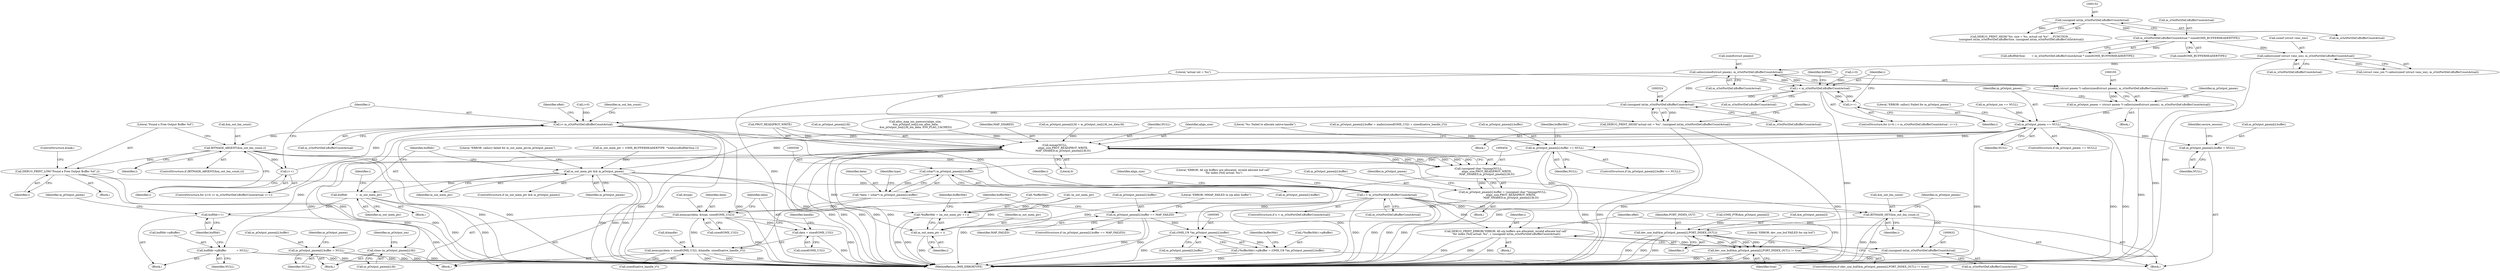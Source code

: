 digraph "0_Android_7558d03e6498e970b761aa44fff6b2c659202d95_0@API" {
"1000194" [label="(Call,calloc(sizeof(struct pmem), m_sOutPortDef.nBufferCountActual))"];
"1000175" [label="(Call,calloc(sizeof (struct venc_ion), m_sOutPortDef.nBufferCountActual))"];
"1000158" [label="(Call,m_sOutPortDef.nBufferCountActual * sizeof(OMX_BUFFERHEADERTYPE))"];
"1000151" [label="(Call,(unsigned int)m_sOutPortDef.nBufferCountActual)"];
"1000192" [label="(Call,(struct pmem *) calloc(sizeof(struct pmem), m_sOutPortDef.nBufferCountActual))"];
"1000190" [label="(Call,m_pOutput_pmem = (struct pmem *) calloc(sizeof(struct pmem), m_sOutPortDef.nBufferCountActual))"];
"1000201" [label="(Call,m_pOutput_pmem == NULL)"];
"1000210" [label="(Call,m_out_mem_ptr && m_pOutput_pmem)"];
"1000214" [label="(Call,bufHdr          =  m_out_mem_ptr)"];
"1000277" [label="(Call,bufHdr++)"];
"1000583" [label="(Call,*bufferHdr = (m_out_mem_ptr + i ))"];
"1000586" [label="(Call,m_out_mem_ptr + i)"];
"1000272" [label="(Call,bufHdr->pBuffer            = NULL)"];
"1000436" [label="(Call,m_pOutput_pmem[i].buffer = NULL)"];
"1000455" [label="(Call,mmap(NULL,\n                    align_size,PROT_READ|PROT_WRITE,\n                    MAP_SHARED,m_pOutput_pmem[i].fd,0))"];
"1000453" [label="(Call,(unsigned char *)mmap(NULL,\n                    align_size,PROT_READ|PROT_WRITE,\n                    MAP_SHARED,m_pOutput_pmem[i].fd,0))"];
"1000447" [label="(Call,m_pOutput_pmem[i].buffer = (unsigned char *)mmap(NULL,\n                    align_size,PROT_READ|PROT_WRITE,\n                    MAP_SHARED,m_pOutput_pmem[i].fd,0))"];
"1000469" [label="(Call,m_pOutput_pmem[i].buffer == MAP_FAILED)"];
"1000594" [label="(Call,(OMX_U8 *)m_pOutput_pmem[i].buffer)"];
"1000589" [label="(Call,(*bufferHdr)->pBuffer = (OMX_U8 *)m_pOutput_pmem[i].buffer)"];
"1000479" [label="(Call,m_pOutput_pmem[i].buffer = NULL)"];
"1000486" [label="(Call,close (m_pOutput_pmem[i].fd))"];
"1000514" [label="(Call,m_pOutput_pmem[i].buffer == NULL)"];
"1000557" [label="(Call,(char*) m_pOutput_pmem[i].buffer)"];
"1000555" [label="(Call,*data = (char*) m_pOutput_pmem[i].buffer)"];
"1000568" [label="(Call,memcpy(data, &type, sizeof(OMX_U32)))"];
"1000574" [label="(Call,memcpy(data + sizeof(OMX_U32), &handle, sizeof(native_handle_t*)))"];
"1000575" [label="(Call,data + sizeof(OMX_U32))"];
"1000221" [label="(Call,i < m_sOutPortDef.nBufferCountActual)"];
"1000226" [label="(Call,i++)"];
"1000323" [label="(Call,(unsigned int)m_sOutPortDef.nBufferCountActual)"];
"1000321" [label="(Call,DEBUG_PRINT_HIGH(\"actual cnt = %u\", (unsigned int)m_sOutPortDef.nBufferCountActual))"];
"1000332" [label="(Call,i< m_sOutPortDef.nBufferCountActual)"];
"1000341" [label="(Call,BITMASK_ABSENT(&m_out_bm_count,i))"];
"1000337" [label="(Call,i++)"];
"1000346" [label="(Call,DEBUG_PRINT_LOW(\"Found a Free Output Buffer %d\",i))"];
"1000356" [label="(Call,i < m_sOutPortDef.nBufferCountActual)"];
"1000607" [label="(Call,BITMASK_SET(&m_out_bm_count,i))"];
"1000613" [label="(Call,dev_use_buf(&m_pOutput_pmem[i],PORT_INDEX_OUT,i))"];
"1000612" [label="(Call,dev_use_buf(&m_pOutput_pmem[i],PORT_INDEX_OUT,i) != true)"];
"1000628" [label="(Call,DEBUG_PRINT_ERROR(\"ERROR: All o/p buffers are allocated, invalid allocate buf call\"\n \"for index [%d] actual: %u\", i, (unsigned int)m_sOutPortDef.nBufferCountActual))"];
"1000631" [label="(Call,(unsigned int)m_sOutPortDef.nBufferCountActual)"];
"1000219" [label="(Identifier,i)"];
"1000611" [label="(ControlStructure,if (dev_use_buf(&m_pOutput_pmem[i],PORT_INDEX_OUT,i) != true))"];
"1000612" [label="(Call,dev_use_buf(&m_pOutput_pmem[i],PORT_INDEX_OUT,i) != true)"];
"1000501" [label="(Call,m_pOutput_pmem[i].buffer = malloc(sizeof(OMX_U32) + sizeof(native_handle_t*)))"];
"1000357" [label="(Identifier,i)"];
"1000156" [label="(Call,nBufHdrSize        = m_sOutPortDef.nBufferCountActual * sizeof(OMX_BUFFERHEADERTYPE))"];
"1000272" [label="(Call,bufHdr->pBuffer            = NULL)"];
"1000191" [label="(Identifier,m_pOutput_pmem)"];
"1000461" [label="(Identifier,MAP_SHARED)"];
"1000478" [label="(Literal,\"ERROR: MMAP_FAILED in o/p alloc buffer\")"];
"1000604" [label="(Identifier,bufferHdr)"];
"1000448" [label="(Call,m_pOutput_pmem[i].buffer)"];
"1000213" [label="(Block,)"];
"1000618" [label="(Identifier,PORT_INDEX_OUT)"];
"1000176" [label="(Call,sizeof (struct venc_ion))"];
"1000266" [label="(Call,(OMX_PTR)&m_pOutput_pmem[i])"];
"1000192" [label="(Call,(struct pmem *) calloc(sizeof(struct pmem), m_sOutPortDef.nBufferCountActual))"];
"1000584" [label="(Call,*bufferHdr)"];
"1000577" [label="(Call,sizeof(OMX_U32))"];
"1000437" [label="(Call,m_pOutput_pmem[i].buffer)"];
"1000143" [label="(Call,DEBUG_PRINT_HIGH(\"%s: size = %u, actual cnt %u\", __FUNCTION__,\n (unsigned int)m_sOutPortDef.nBufferSize, (unsigned int)m_sOutPortDef.nBufferCountActual))"];
"1000514" [label="(Call,m_pOutput_pmem[i].buffer == NULL)"];
"1000407" [label="(Call,m_pOutput_pmem[i].fd = m_pOutput_ion[i].fd_ion_data.fd)"];
"1000345" [label="(Block,)"];
"1000282" [label="(Identifier,m_pOutput_pmem)"];
"1000576" [label="(Identifier,data)"];
"1000278" [label="(Identifier,bufHdr)"];
"1000614" [label="(Call,&m_pOutput_pmem[i])"];
"1000469" [label="(Call,m_pOutput_pmem[i].buffer == MAP_FAILED)"];
"1000222" [label="(Identifier,i)"];
"1000344" [label="(Identifier,i)"];
"1000349" [label="(ControlStructure,break;)"];
"1000587" [label="(Identifier,m_out_mem_ptr)"];
"1000487" [label="(Call,m_pOutput_pmem[i].fd)"];
"1000485" [label="(Identifier,NULL)"];
"1000212" [label="(Identifier,m_pOutput_pmem)"];
"1000356" [label="(Call,i < m_sOutPortDef.nBufferCountActual)"];
"1000479" [label="(Call,m_pOutput_pmem[i].buffer = NULL)"];
"1000436" [label="(Call,m_pOutput_pmem[i].buffer = NULL)"];
"1000495" [label="(Identifier,m_pOutput_ion)"];
"1000228" [label="(Block,)"];
"1000594" [label="(Call,(OMX_U8 *)m_pOutput_pmem[i].buffer)"];
"1000361" [label="(Block,)"];
"1000515" [label="(Call,m_pOutput_pmem[i].buffer)"];
"1000580" [label="(Identifier,handle)"];
"1000570" [label="(Call,&type)"];
"1000613" [label="(Call,dev_use_buf(&m_pOutput_pmem[i],PORT_INDEX_OUT,i))"];
"1000627" [label="(Block,)"];
"1000340" [label="(ControlStructure,if (BITMASK_ABSENT(&m_out_bm_count,i)))"];
"1000559" [label="(Call,m_pOutput_pmem[i].buffer)"];
"1000475" [label="(Identifier,MAP_FAILED)"];
"1000277" [label="(Call,bufHdr++)"];
"1000328" [label="(ControlStructure,for (i=0; i< m_sOutPortDef.nBufferCountActual; i++))"];
"1000620" [label="(Identifier,true)"];
"1000203" [label="(Identifier,NULL)"];
"1000211" [label="(Identifier,m_out_mem_ptr)"];
"1000555" [label="(Call,*data = (char*) m_pOutput_pmem[i].buffer)"];
"1000574" [label="(Call,memcpy(data + sizeof(OMX_U32), &handle, sizeof(native_handle_t*)))"];
"1000456" [label="(Identifier,NULL)"];
"1000468" [label="(ControlStructure,if (m_pOutput_pmem[i].buffer == MAP_FAILED))"];
"1000329" [label="(Call,i=0)"];
"1000569" [label="(Identifier,data)"];
"1000530" [label="(Identifier,bufferHdr)"];
"1000363" [label="(Identifier,align_size)"];
"1000523" [label="(Literal,\"%s: Failed to allocate native-handle\")"];
"1000323" [label="(Call,(unsigned int)m_sOutPortDef.nBufferCountActual)"];
"1000572" [label="(Call,sizeof(OMX_U32))"];
"1000164" [label="(Call,m_out_mem_ptr = (OMX_BUFFERHEADERTYPE  *)calloc(nBufHdrSize,1))"];
"1000190" [label="(Call,m_pOutput_pmem = (struct pmem *) calloc(sizeof(struct pmem), m_sOutPortDef.nBufferCountActual))"];
"1000182" [label="(Call,m_pOutput_ion == NULL)"];
"1000346" [label="(Call,DEBUG_PRINT_LOW(\"Found a Free Output Buffer %d\",i))"];
"1000588" [label="(Identifier,i)"];
"1000568" [label="(Call,memcpy(data, &type, sizeof(OMX_U32)))"];
"1000343" [label="(Identifier,m_out_bm_count)"];
"1000575" [label="(Call,data + sizeof(OMX_U32))"];
"1000151" [label="(Call,(unsigned int)m_sOutPortDef.nBufferCountActual)"];
"1000557" [label="(Call,(char*) m_pOutput_pmem[i].buffer)"];
"1000566" [label="(Identifier,type)"];
"1000221" [label="(Call,i < m_sOutPortDef.nBufferCountActual)"];
"1000596" [label="(Call,m_pOutput_pmem[i].buffer)"];
"1000332" [label="(Call,i< m_sOutPortDef.nBufferCountActual)"];
"1000333" [label="(Identifier,i)"];
"1000231" [label="(Identifier,bufHdr)"];
"1000579" [label="(Call,&handle)"];
"1000342" [label="(Call,&m_out_bm_count)"];
"1000217" [label="(ControlStructure,for (i=0; i < m_sOutPortDef.nBufferCountActual ; i++))"];
"1000630" [label="(Identifier,i)"];
"1000589" [label="(Call,(*bufferHdr)->pBuffer = (OMX_U8 *)m_pOutput_pmem[i].buffer)"];
"1000138" [label="(Block,)"];
"1000470" [label="(Call,m_pOutput_pmem[i].buffer)"];
"1000520" [label="(Identifier,NULL)"];
"1000457" [label="(Identifier,align_size)"];
"1000352" [label="(Identifier,eRet)"];
"1000158" [label="(Call,m_sOutPortDef.nBufferCountActual * sizeof(OMX_BUFFERHEADERTYPE))"];
"1000608" [label="(Call,&m_out_bm_count)"];
"1000215" [label="(Identifier,bufHdr)"];
"1000201" [label="(Call,m_pOutput_pmem == NULL)"];
"1000619" [label="(Identifier,i)"];
"1000317" [label="(Literal,\"ERROR: calloc() failed for m_out_mem_ptr/m_pOutput_pmem\")"];
"1000628" [label="(Call,DEBUG_PRINT_ERROR(\"ERROR: All o/p buffers are allocated, invalid allocate buf call\"\n \"for index [%d] actual: %u\", i, (unsigned int)m_sOutPortDef.nBufferCountActual))"];
"1000209" [label="(ControlStructure,if (m_out_mem_ptr && m_pOutput_pmem))"];
"1000136" [label="(Call,!m_out_mem_ptr)"];
"1000109" [label="(Block,)"];
"1000480" [label="(Call,m_pOutput_pmem[i].buffer)"];
"1000458" [label="(Call,PROT_READ|PROT_WRITE)"];
"1000445" [label="(Identifier,secure_session)"];
"1000358" [label="(Call,m_sOutPortDef.nBufferCountActual)"];
"1000200" [label="(ControlStructure,if (m_pOutput_pmem == NULL))"];
"1000330" [label="(Identifier,i)"];
"1000338" [label="(Identifier,i)"];
"1000472" [label="(Identifier,m_pOutput_pmem)"];
"1000322" [label="(Literal,\"actual cnt = %u\")"];
"1000348" [label="(Identifier,i)"];
"1000159" [label="(Call,m_sOutPortDef.nBufferCountActual)"];
"1000206" [label="(Literal,\"ERROR: calloc() Failed for m_pOutput_pmem\")"];
"1000585" [label="(Identifier,bufferHdr)"];
"1000583" [label="(Call,*bufferHdr = (m_out_mem_ptr + i ))"];
"1000195" [label="(Call,sizeof(struct pmem))"];
"1000633" [label="(Call,m_sOutPortDef.nBufferCountActual)"];
"1000467" [label="(Literal,0)"];
"1000153" [label="(Call,m_sOutPortDef.nBufferCountActual)"];
"1000218" [label="(Call,i=0)"];
"1000325" [label="(Call,m_sOutPortDef.nBufferCountActual)"];
"1000453" [label="(Call,(unsigned char *)mmap(NULL,\n                    align_size,PROT_READ|PROT_WRITE,\n                    MAP_SHARED,m_pOutput_pmem[i].fd,0))"];
"1000581" [label="(Call,sizeof(native_handle_t*))"];
"1000223" [label="(Call,m_sOutPortDef.nBufferCountActual)"];
"1000638" [label="(MethodReturn,OMX_ERRORTYPE)"];
"1000586" [label="(Call,m_out_mem_ptr + i)"];
"1000446" [label="(Block,)"];
"1000513" [label="(ControlStructure,if (m_pOutput_pmem[i].buffer == NULL))"];
"1000476" [label="(Block,)"];
"1000592" [label="(Identifier,bufferHdr)"];
"1000202" [label="(Identifier,m_pOutput_pmem)"];
"1000486" [label="(Call,close (m_pOutput_pmem[i].fd))"];
"1000197" [label="(Call,m_sOutPortDef.nBufferCountActual)"];
"1000273" [label="(Call,bufHdr->pBuffer)"];
"1000607" [label="(Call,BITMASK_SET(&m_out_bm_count,i))"];
"1000623" [label="(Literal,\"ERROR: dev_use_buf FAILED for o/p buf\")"];
"1000590" [label="(Call,(*bufferHdr)->pBuffer)"];
"1000175" [label="(Call,calloc(sizeof (struct venc_ion), m_sOutPortDef.nBufferCountActual))"];
"1000162" [label="(Call,sizeof(OMX_BUFFERHEADERTYPE))"];
"1000194" [label="(Call,calloc(sizeof(struct pmem), m_sOutPortDef.nBufferCountActual))"];
"1000500" [label="(Block,)"];
"1000214" [label="(Call,bufHdr          =  m_out_mem_ptr)"];
"1000447" [label="(Call,m_pOutput_pmem[i].buffer = (unsigned char *)mmap(NULL,\n                    align_size,PROT_READ|PROT_WRITE,\n                    MAP_SHARED,m_pOutput_pmem[i].fd,0))"];
"1000616" [label="(Identifier,m_pOutput_pmem)"];
"1000216" [label="(Identifier,m_out_mem_ptr)"];
"1000334" [label="(Call,m_sOutPortDef.nBufferCountActual)"];
"1000489" [label="(Identifier,m_pOutput_pmem)"];
"1000556" [label="(Identifier,data)"];
"1000210" [label="(Call,m_out_mem_ptr && m_pOutput_pmem)"];
"1000178" [label="(Call,m_sOutPortDef.nBufferCountActual)"];
"1000341" [label="(Call,BITMASK_ABSENT(&m_out_bm_count,i))"];
"1000631" [label="(Call,(unsigned int)m_sOutPortDef.nBufferCountActual)"];
"1000462" [label="(Call,m_pOutput_pmem[i].fd)"];
"1000173" [label="(Call,(struct venc_ion *) calloc(sizeof (struct venc_ion), m_sOutPortDef.nBufferCountActual))"];
"1000637" [label="(Identifier,eRet)"];
"1000227" [label="(Identifier,i)"];
"1000337" [label="(Call,i++)"];
"1000442" [label="(Identifier,NULL)"];
"1000347" [label="(Literal,\"Found a Free Output Buffer %d\")"];
"1000355" [label="(ControlStructure,if (i < m_sOutPortDef.nBufferCountActual))"];
"1000379" [label="(Call,alloc_map_ion_memory(align_size,\n &m_pOutput_ion[i].ion_alloc_data,\n &m_pOutput_ion[i].fd_ion_data, ION_FLAG_CACHED))"];
"1000321" [label="(Call,DEBUG_PRINT_HIGH(\"actual cnt = %u\", (unsigned int)m_sOutPortDef.nBufferCountActual))"];
"1000276" [label="(Identifier,NULL)"];
"1000226" [label="(Call,i++)"];
"1000629" [label="(Literal,\"ERROR: All o/p buffers are allocated, invalid allocate buf call\"\n \"for index [%d] actual: %u\")"];
"1000610" [label="(Identifier,i)"];
"1000455" [label="(Call,mmap(NULL,\n                    align_size,PROT_READ|PROT_WRITE,\n                    MAP_SHARED,m_pOutput_pmem[i].fd,0))"];
"1000194" -> "1000192"  [label="AST: "];
"1000194" -> "1000197"  [label="CFG: "];
"1000195" -> "1000194"  [label="AST: "];
"1000197" -> "1000194"  [label="AST: "];
"1000192" -> "1000194"  [label="CFG: "];
"1000194" -> "1000638"  [label="DDG: "];
"1000194" -> "1000192"  [label="DDG: "];
"1000175" -> "1000194"  [label="DDG: "];
"1000194" -> "1000221"  [label="DDG: "];
"1000194" -> "1000323"  [label="DDG: "];
"1000175" -> "1000173"  [label="AST: "];
"1000175" -> "1000178"  [label="CFG: "];
"1000176" -> "1000175"  [label="AST: "];
"1000178" -> "1000175"  [label="AST: "];
"1000173" -> "1000175"  [label="CFG: "];
"1000175" -> "1000638"  [label="DDG: "];
"1000175" -> "1000173"  [label="DDG: "];
"1000158" -> "1000175"  [label="DDG: "];
"1000158" -> "1000156"  [label="AST: "];
"1000158" -> "1000162"  [label="CFG: "];
"1000159" -> "1000158"  [label="AST: "];
"1000162" -> "1000158"  [label="AST: "];
"1000156" -> "1000158"  [label="CFG: "];
"1000158" -> "1000156"  [label="DDG: "];
"1000151" -> "1000158"  [label="DDG: "];
"1000151" -> "1000143"  [label="AST: "];
"1000151" -> "1000153"  [label="CFG: "];
"1000152" -> "1000151"  [label="AST: "];
"1000153" -> "1000151"  [label="AST: "];
"1000143" -> "1000151"  [label="CFG: "];
"1000151" -> "1000143"  [label="DDG: "];
"1000192" -> "1000190"  [label="AST: "];
"1000193" -> "1000192"  [label="AST: "];
"1000190" -> "1000192"  [label="CFG: "];
"1000192" -> "1000638"  [label="DDG: "];
"1000192" -> "1000190"  [label="DDG: "];
"1000190" -> "1000138"  [label="AST: "];
"1000191" -> "1000190"  [label="AST: "];
"1000202" -> "1000190"  [label="CFG: "];
"1000190" -> "1000638"  [label="DDG: "];
"1000190" -> "1000201"  [label="DDG: "];
"1000201" -> "1000200"  [label="AST: "];
"1000201" -> "1000203"  [label="CFG: "];
"1000202" -> "1000201"  [label="AST: "];
"1000203" -> "1000201"  [label="AST: "];
"1000206" -> "1000201"  [label="CFG: "];
"1000211" -> "1000201"  [label="CFG: "];
"1000201" -> "1000638"  [label="DDG: "];
"1000201" -> "1000638"  [label="DDG: "];
"1000201" -> "1000638"  [label="DDG: "];
"1000182" -> "1000201"  [label="DDG: "];
"1000201" -> "1000210"  [label="DDG: "];
"1000201" -> "1000272"  [label="DDG: "];
"1000201" -> "1000436"  [label="DDG: "];
"1000201" -> "1000455"  [label="DDG: "];
"1000201" -> "1000514"  [label="DDG: "];
"1000210" -> "1000209"  [label="AST: "];
"1000210" -> "1000211"  [label="CFG: "];
"1000210" -> "1000212"  [label="CFG: "];
"1000211" -> "1000210"  [label="AST: "];
"1000212" -> "1000210"  [label="AST: "];
"1000215" -> "1000210"  [label="CFG: "];
"1000317" -> "1000210"  [label="CFG: "];
"1000210" -> "1000638"  [label="DDG: "];
"1000210" -> "1000638"  [label="DDG: "];
"1000210" -> "1000638"  [label="DDG: "];
"1000164" -> "1000210"  [label="DDG: "];
"1000210" -> "1000214"  [label="DDG: "];
"1000210" -> "1000583"  [label="DDG: "];
"1000210" -> "1000586"  [label="DDG: "];
"1000214" -> "1000213"  [label="AST: "];
"1000214" -> "1000216"  [label="CFG: "];
"1000215" -> "1000214"  [label="AST: "];
"1000216" -> "1000214"  [label="AST: "];
"1000219" -> "1000214"  [label="CFG: "];
"1000214" -> "1000638"  [label="DDG: "];
"1000214" -> "1000638"  [label="DDG: "];
"1000214" -> "1000277"  [label="DDG: "];
"1000277" -> "1000228"  [label="AST: "];
"1000277" -> "1000278"  [label="CFG: "];
"1000278" -> "1000277"  [label="AST: "];
"1000282" -> "1000277"  [label="CFG: "];
"1000277" -> "1000638"  [label="DDG: "];
"1000583" -> "1000361"  [label="AST: "];
"1000583" -> "1000586"  [label="CFG: "];
"1000584" -> "1000583"  [label="AST: "];
"1000586" -> "1000583"  [label="AST: "];
"1000592" -> "1000583"  [label="CFG: "];
"1000583" -> "1000638"  [label="DDG: "];
"1000583" -> "1000638"  [label="DDG: "];
"1000136" -> "1000583"  [label="DDG: "];
"1000356" -> "1000583"  [label="DDG: "];
"1000586" -> "1000588"  [label="CFG: "];
"1000587" -> "1000586"  [label="AST: "];
"1000588" -> "1000586"  [label="AST: "];
"1000586" -> "1000638"  [label="DDG: "];
"1000136" -> "1000586"  [label="DDG: "];
"1000356" -> "1000586"  [label="DDG: "];
"1000272" -> "1000228"  [label="AST: "];
"1000272" -> "1000276"  [label="CFG: "];
"1000273" -> "1000272"  [label="AST: "];
"1000276" -> "1000272"  [label="AST: "];
"1000278" -> "1000272"  [label="CFG: "];
"1000272" -> "1000638"  [label="DDG: "];
"1000272" -> "1000638"  [label="DDG: "];
"1000436" -> "1000361"  [label="AST: "];
"1000436" -> "1000442"  [label="CFG: "];
"1000437" -> "1000436"  [label="AST: "];
"1000442" -> "1000436"  [label="AST: "];
"1000445" -> "1000436"  [label="CFG: "];
"1000455" -> "1000453"  [label="AST: "];
"1000455" -> "1000467"  [label="CFG: "];
"1000456" -> "1000455"  [label="AST: "];
"1000457" -> "1000455"  [label="AST: "];
"1000458" -> "1000455"  [label="AST: "];
"1000461" -> "1000455"  [label="AST: "];
"1000462" -> "1000455"  [label="AST: "];
"1000467" -> "1000455"  [label="AST: "];
"1000453" -> "1000455"  [label="CFG: "];
"1000455" -> "1000638"  [label="DDG: "];
"1000455" -> "1000638"  [label="DDG: "];
"1000455" -> "1000638"  [label="DDG: "];
"1000455" -> "1000638"  [label="DDG: "];
"1000455" -> "1000638"  [label="DDG: "];
"1000455" -> "1000453"  [label="DDG: "];
"1000455" -> "1000453"  [label="DDG: "];
"1000455" -> "1000453"  [label="DDG: "];
"1000455" -> "1000453"  [label="DDG: "];
"1000455" -> "1000453"  [label="DDG: "];
"1000455" -> "1000453"  [label="DDG: "];
"1000379" -> "1000455"  [label="DDG: "];
"1000458" -> "1000455"  [label="DDG: "];
"1000458" -> "1000455"  [label="DDG: "];
"1000407" -> "1000455"  [label="DDG: "];
"1000455" -> "1000479"  [label="DDG: "];
"1000455" -> "1000486"  [label="DDG: "];
"1000453" -> "1000447"  [label="AST: "];
"1000454" -> "1000453"  [label="AST: "];
"1000447" -> "1000453"  [label="CFG: "];
"1000453" -> "1000638"  [label="DDG: "];
"1000453" -> "1000447"  [label="DDG: "];
"1000447" -> "1000446"  [label="AST: "];
"1000448" -> "1000447"  [label="AST: "];
"1000472" -> "1000447"  [label="CFG: "];
"1000447" -> "1000638"  [label="DDG: "];
"1000447" -> "1000469"  [label="DDG: "];
"1000469" -> "1000468"  [label="AST: "];
"1000469" -> "1000475"  [label="CFG: "];
"1000470" -> "1000469"  [label="AST: "];
"1000475" -> "1000469"  [label="AST: "];
"1000478" -> "1000469"  [label="CFG: "];
"1000585" -> "1000469"  [label="CFG: "];
"1000469" -> "1000638"  [label="DDG: "];
"1000469" -> "1000638"  [label="DDG: "];
"1000469" -> "1000594"  [label="DDG: "];
"1000594" -> "1000589"  [label="AST: "];
"1000594" -> "1000596"  [label="CFG: "];
"1000595" -> "1000594"  [label="AST: "];
"1000596" -> "1000594"  [label="AST: "];
"1000589" -> "1000594"  [label="CFG: "];
"1000594" -> "1000638"  [label="DDG: "];
"1000594" -> "1000589"  [label="DDG: "];
"1000557" -> "1000594"  [label="DDG: "];
"1000589" -> "1000361"  [label="AST: "];
"1000590" -> "1000589"  [label="AST: "];
"1000604" -> "1000589"  [label="CFG: "];
"1000589" -> "1000638"  [label="DDG: "];
"1000589" -> "1000638"  [label="DDG: "];
"1000479" -> "1000476"  [label="AST: "];
"1000479" -> "1000485"  [label="CFG: "];
"1000480" -> "1000479"  [label="AST: "];
"1000485" -> "1000479"  [label="AST: "];
"1000489" -> "1000479"  [label="CFG: "];
"1000479" -> "1000638"  [label="DDG: "];
"1000479" -> "1000638"  [label="DDG: "];
"1000486" -> "1000476"  [label="AST: "];
"1000486" -> "1000487"  [label="CFG: "];
"1000487" -> "1000486"  [label="AST: "];
"1000495" -> "1000486"  [label="CFG: "];
"1000486" -> "1000638"  [label="DDG: "];
"1000486" -> "1000638"  [label="DDG: "];
"1000514" -> "1000513"  [label="AST: "];
"1000514" -> "1000520"  [label="CFG: "];
"1000515" -> "1000514"  [label="AST: "];
"1000520" -> "1000514"  [label="AST: "];
"1000523" -> "1000514"  [label="CFG: "];
"1000530" -> "1000514"  [label="CFG: "];
"1000514" -> "1000638"  [label="DDG: "];
"1000514" -> "1000638"  [label="DDG: "];
"1000514" -> "1000638"  [label="DDG: "];
"1000501" -> "1000514"  [label="DDG: "];
"1000514" -> "1000557"  [label="DDG: "];
"1000557" -> "1000555"  [label="AST: "];
"1000557" -> "1000559"  [label="CFG: "];
"1000558" -> "1000557"  [label="AST: "];
"1000559" -> "1000557"  [label="AST: "];
"1000555" -> "1000557"  [label="CFG: "];
"1000557" -> "1000555"  [label="DDG: "];
"1000555" -> "1000500"  [label="AST: "];
"1000556" -> "1000555"  [label="AST: "];
"1000566" -> "1000555"  [label="CFG: "];
"1000555" -> "1000638"  [label="DDG: "];
"1000555" -> "1000568"  [label="DDG: "];
"1000568" -> "1000500"  [label="AST: "];
"1000568" -> "1000572"  [label="CFG: "];
"1000569" -> "1000568"  [label="AST: "];
"1000570" -> "1000568"  [label="AST: "];
"1000572" -> "1000568"  [label="AST: "];
"1000576" -> "1000568"  [label="CFG: "];
"1000568" -> "1000638"  [label="DDG: "];
"1000568" -> "1000638"  [label="DDG: "];
"1000568" -> "1000574"  [label="DDG: "];
"1000568" -> "1000575"  [label="DDG: "];
"1000574" -> "1000500"  [label="AST: "];
"1000574" -> "1000581"  [label="CFG: "];
"1000575" -> "1000574"  [label="AST: "];
"1000579" -> "1000574"  [label="AST: "];
"1000581" -> "1000574"  [label="AST: "];
"1000585" -> "1000574"  [label="CFG: "];
"1000574" -> "1000638"  [label="DDG: "];
"1000574" -> "1000638"  [label="DDG: "];
"1000574" -> "1000638"  [label="DDG: "];
"1000575" -> "1000577"  [label="CFG: "];
"1000576" -> "1000575"  [label="AST: "];
"1000577" -> "1000575"  [label="AST: "];
"1000580" -> "1000575"  [label="CFG: "];
"1000575" -> "1000638"  [label="DDG: "];
"1000221" -> "1000217"  [label="AST: "];
"1000221" -> "1000223"  [label="CFG: "];
"1000222" -> "1000221"  [label="AST: "];
"1000223" -> "1000221"  [label="AST: "];
"1000231" -> "1000221"  [label="CFG: "];
"1000322" -> "1000221"  [label="CFG: "];
"1000221" -> "1000638"  [label="DDG: "];
"1000226" -> "1000221"  [label="DDG: "];
"1000218" -> "1000221"  [label="DDG: "];
"1000221" -> "1000226"  [label="DDG: "];
"1000221" -> "1000323"  [label="DDG: "];
"1000226" -> "1000217"  [label="AST: "];
"1000226" -> "1000227"  [label="CFG: "];
"1000227" -> "1000226"  [label="AST: "];
"1000222" -> "1000226"  [label="CFG: "];
"1000323" -> "1000321"  [label="AST: "];
"1000323" -> "1000325"  [label="CFG: "];
"1000324" -> "1000323"  [label="AST: "];
"1000325" -> "1000323"  [label="AST: "];
"1000321" -> "1000323"  [label="CFG: "];
"1000323" -> "1000321"  [label="DDG: "];
"1000323" -> "1000332"  [label="DDG: "];
"1000321" -> "1000109"  [label="AST: "];
"1000322" -> "1000321"  [label="AST: "];
"1000330" -> "1000321"  [label="CFG: "];
"1000321" -> "1000638"  [label="DDG: "];
"1000321" -> "1000638"  [label="DDG: "];
"1000332" -> "1000328"  [label="AST: "];
"1000332" -> "1000334"  [label="CFG: "];
"1000333" -> "1000332"  [label="AST: "];
"1000334" -> "1000332"  [label="AST: "];
"1000343" -> "1000332"  [label="CFG: "];
"1000352" -> "1000332"  [label="CFG: "];
"1000332" -> "1000638"  [label="DDG: "];
"1000332" -> "1000638"  [label="DDG: "];
"1000332" -> "1000638"  [label="DDG: "];
"1000337" -> "1000332"  [label="DDG: "];
"1000329" -> "1000332"  [label="DDG: "];
"1000332" -> "1000341"  [label="DDG: "];
"1000332" -> "1000356"  [label="DDG: "];
"1000332" -> "1000356"  [label="DDG: "];
"1000341" -> "1000340"  [label="AST: "];
"1000341" -> "1000344"  [label="CFG: "];
"1000342" -> "1000341"  [label="AST: "];
"1000344" -> "1000341"  [label="AST: "];
"1000347" -> "1000341"  [label="CFG: "];
"1000338" -> "1000341"  [label="CFG: "];
"1000341" -> "1000638"  [label="DDG: "];
"1000341" -> "1000638"  [label="DDG: "];
"1000341" -> "1000337"  [label="DDG: "];
"1000341" -> "1000346"  [label="DDG: "];
"1000341" -> "1000607"  [label="DDG: "];
"1000337" -> "1000328"  [label="AST: "];
"1000337" -> "1000338"  [label="CFG: "];
"1000338" -> "1000337"  [label="AST: "];
"1000333" -> "1000337"  [label="CFG: "];
"1000346" -> "1000345"  [label="AST: "];
"1000346" -> "1000348"  [label="CFG: "];
"1000347" -> "1000346"  [label="AST: "];
"1000348" -> "1000346"  [label="AST: "];
"1000349" -> "1000346"  [label="CFG: "];
"1000346" -> "1000638"  [label="DDG: "];
"1000346" -> "1000638"  [label="DDG: "];
"1000346" -> "1000356"  [label="DDG: "];
"1000356" -> "1000355"  [label="AST: "];
"1000356" -> "1000358"  [label="CFG: "];
"1000357" -> "1000356"  [label="AST: "];
"1000358" -> "1000356"  [label="AST: "];
"1000363" -> "1000356"  [label="CFG: "];
"1000629" -> "1000356"  [label="CFG: "];
"1000356" -> "1000638"  [label="DDG: "];
"1000356" -> "1000638"  [label="DDG: "];
"1000356" -> "1000638"  [label="DDG: "];
"1000356" -> "1000607"  [label="DDG: "];
"1000356" -> "1000628"  [label="DDG: "];
"1000356" -> "1000631"  [label="DDG: "];
"1000607" -> "1000361"  [label="AST: "];
"1000607" -> "1000610"  [label="CFG: "];
"1000608" -> "1000607"  [label="AST: "];
"1000610" -> "1000607"  [label="AST: "];
"1000616" -> "1000607"  [label="CFG: "];
"1000607" -> "1000638"  [label="DDG: "];
"1000607" -> "1000638"  [label="DDG: "];
"1000607" -> "1000613"  [label="DDG: "];
"1000613" -> "1000612"  [label="AST: "];
"1000613" -> "1000619"  [label="CFG: "];
"1000614" -> "1000613"  [label="AST: "];
"1000618" -> "1000613"  [label="AST: "];
"1000619" -> "1000613"  [label="AST: "];
"1000620" -> "1000613"  [label="CFG: "];
"1000613" -> "1000638"  [label="DDG: "];
"1000613" -> "1000638"  [label="DDG: "];
"1000613" -> "1000638"  [label="DDG: "];
"1000613" -> "1000612"  [label="DDG: "];
"1000613" -> "1000612"  [label="DDG: "];
"1000613" -> "1000612"  [label="DDG: "];
"1000266" -> "1000613"  [label="DDG: "];
"1000612" -> "1000611"  [label="AST: "];
"1000612" -> "1000620"  [label="CFG: "];
"1000620" -> "1000612"  [label="AST: "];
"1000623" -> "1000612"  [label="CFG: "];
"1000637" -> "1000612"  [label="CFG: "];
"1000612" -> "1000638"  [label="DDG: "];
"1000612" -> "1000638"  [label="DDG: "];
"1000612" -> "1000638"  [label="DDG: "];
"1000628" -> "1000627"  [label="AST: "];
"1000628" -> "1000631"  [label="CFG: "];
"1000629" -> "1000628"  [label="AST: "];
"1000630" -> "1000628"  [label="AST: "];
"1000631" -> "1000628"  [label="AST: "];
"1000637" -> "1000628"  [label="CFG: "];
"1000628" -> "1000638"  [label="DDG: "];
"1000628" -> "1000638"  [label="DDG: "];
"1000628" -> "1000638"  [label="DDG: "];
"1000631" -> "1000628"  [label="DDG: "];
"1000631" -> "1000633"  [label="CFG: "];
"1000632" -> "1000631"  [label="AST: "];
"1000633" -> "1000631"  [label="AST: "];
"1000631" -> "1000638"  [label="DDG: "];
}
